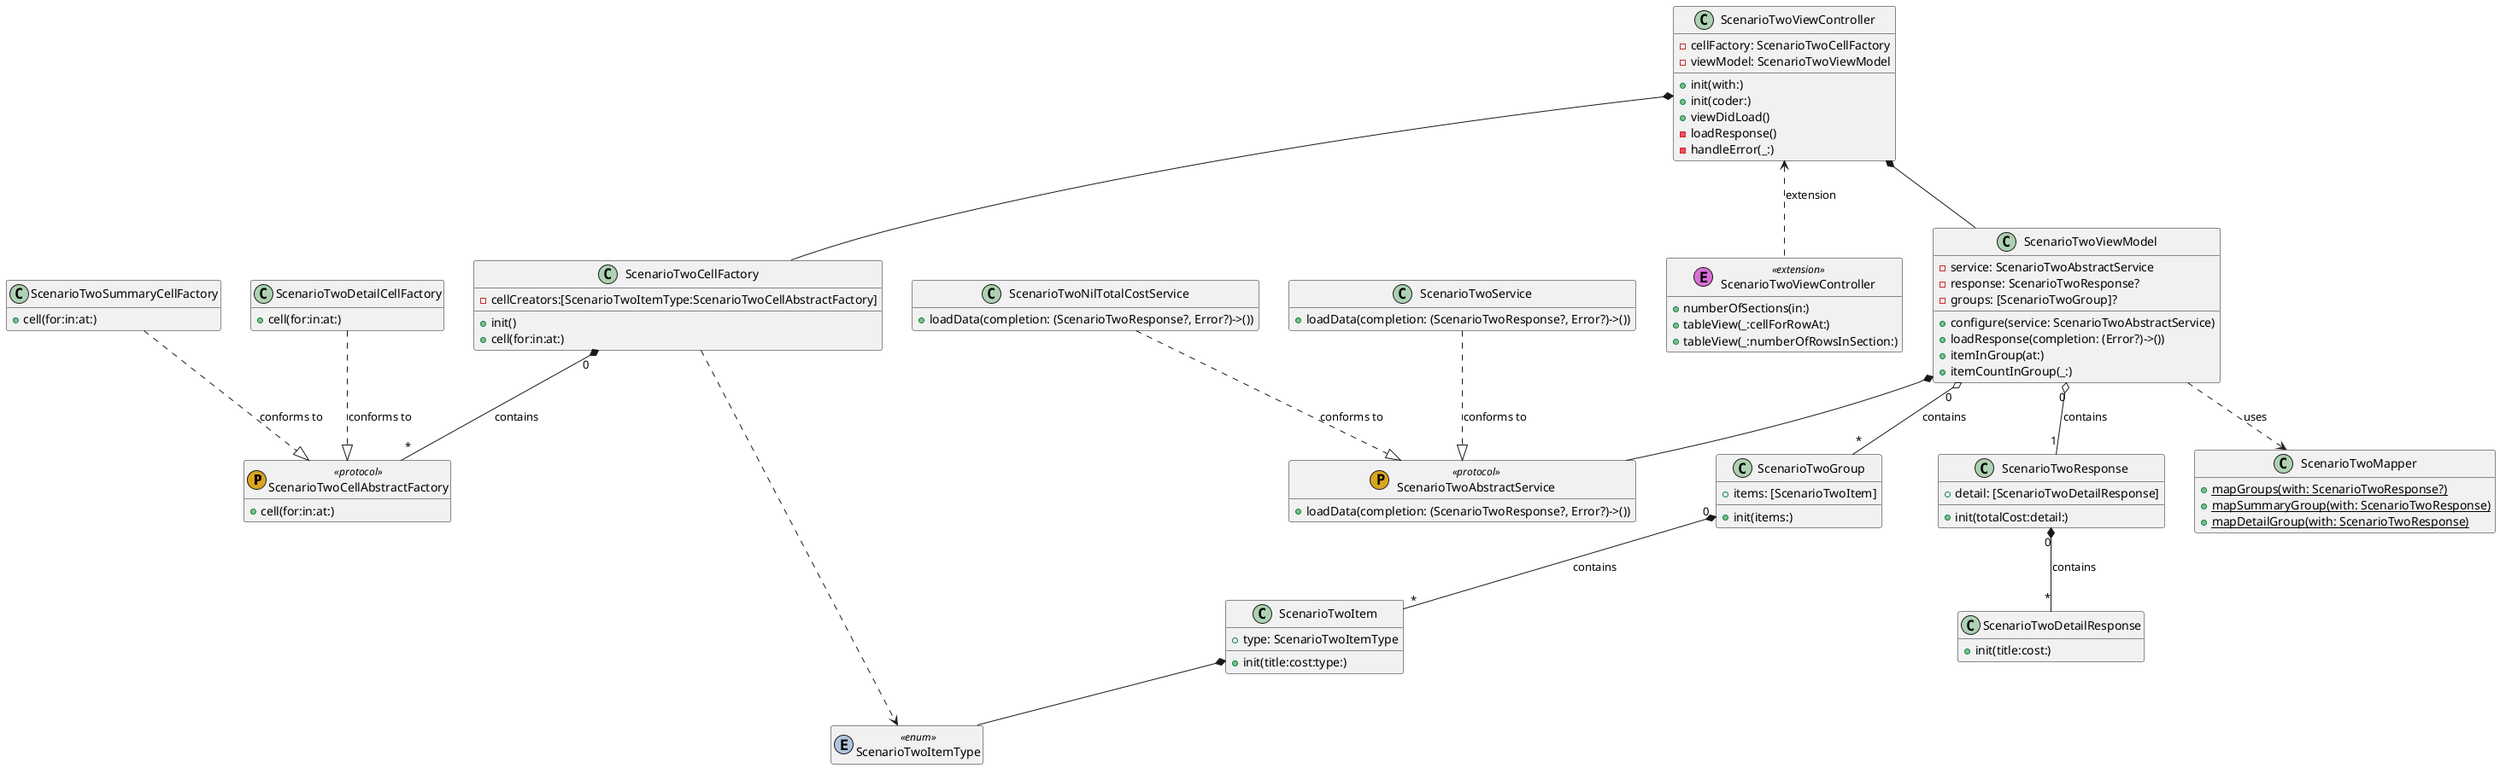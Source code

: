 @startuml ScenarioTwo

' STYLE START
hide empty members
skinparam shadowing false
' STYLE END
class "ScenarioTwoCellAbstractFactory" as ScenarioTwoCellAbstractFactory << (P,GoldenRod) protocol >> {
    +cell(for:in:at:)

}
class "ScenarioTwoSummaryCellFactory" as ScenarioTwoSummaryCellFactory {
    +cell(for:in:at:)

}
class "ScenarioTwoDetailCellFactory" as ScenarioTwoDetailCellFactory {
    +cell(for:in:at:)

}
class "ScenarioTwoCellFactory" as ScenarioTwoCellFactory {
    -cellCreators:[ScenarioTwoItemType:ScenarioTwoCellAbstractFactory]
    +init()
    +cell(for:in:at:)
}

ScenarioTwoSummaryCellFactory ..|> ScenarioTwoCellAbstractFactory : conforms to
ScenarioTwoDetailCellFactory ..|> ScenarioTwoCellAbstractFactory : conforms to
ScenarioTwoCellFactory "0" *-- "*" ScenarioTwoCellAbstractFactory : contains
ScenarioTwoCellFactory ..> ScenarioTwoItemType

' STYLE START
hide empty members
skinparam shadowing false
' STYLE END
class "ScenarioTwoMapper" as ScenarioTwoMapper {
    +{static} mapGroups(with: ScenarioTwoResponse?)
    +{static} mapSummaryGroup(with: ScenarioTwoResponse)
    +{static} mapDetailGroup(with: ScenarioTwoResponse)
}
class "ScenarioTwoItemType" as ScenarioTwoItemType << (E,LightSteelBlue) enum >> {

}
class "ScenarioTwoGroup" as ScenarioTwoGroup {
    +items: [ScenarioTwoItem]
    +init(items:)

}
class "ScenarioTwoItem" as ScenarioTwoItem {
    +type: ScenarioTwoItemType
    +init(title:cost:type:)

}

ScenarioTwoGroup "0" *-- "*" ScenarioTwoItem : contains
ScenarioTwoItem *-- ScenarioTwoItemType

' STYLE START
hide empty members
skinparam shadowing false
' STYLE END
class "ScenarioTwoViewController" as ScenarioTwoViewController {
    -cellFactory: ScenarioTwoCellFactory
    -viewModel: ScenarioTwoViewModel
    +init(with:)
    +init(coder:)
    +viewDidLoad()
    -loadResponse()
    -handleError(_:)

}
class "ScenarioTwoViewController" as ScenarioTwoViewController1 << (E,orchid) extension >> {
    +numberOfSections(in:)
    +tableView(_:cellForRowAt:)
    +tableView(_:numberOfRowsInSection:)

}

ScenarioTwoViewController <.. ScenarioTwoViewController1 : extension
ScenarioTwoViewController *-- ScenarioTwoCellFactory
ScenarioTwoViewController *-- ScenarioTwoViewModel

' STYLE START
hide empty members
skinparam shadowing false
' STYLE END
class "ScenarioTwoViewModel" as ScenarioTwoViewModel {
    -service: ScenarioTwoAbstractService
    -response: ScenarioTwoResponse?
    -groups: [ScenarioTwoGroup]?
    +configure(service: ScenarioTwoAbstractService)
    +loadResponse(completion: (Error?)->())
    +itemInGroup(at:)
    +itemCountInGroup(_:)

}

ScenarioTwoViewModel *-- ScenarioTwoAbstractService
ScenarioTwoViewModel "0" o-- "*" ScenarioTwoGroup : contains
ScenarioTwoViewModel "0" o-- "1" ScenarioTwoResponse : contains
ScenarioTwoViewModel ..> ScenarioTwoMapper : uses

' STYLE START
hide empty members
skinparam shadowing false
' STYLE END
class "ScenarioTwoAbstractService" as ScenarioTwoAbstractService << (P,GoldenRod) protocol >> {
    +loadData(completion: (ScenarioTwoResponse?, Error?)->())

}
class "ScenarioTwoService" as ScenarioTwoService {
    +loadData(completion: (ScenarioTwoResponse?, Error?)->())

}
class "ScenarioTwoNilTotalCostService" as ScenarioTwoNilTotalCostService {
    +loadData(completion: (ScenarioTwoResponse?, Error?)->())

}
class "ScenarioTwoResponse" as ScenarioTwoResponse {
    +detail: [ScenarioTwoDetailResponse]
    +init(totalCost:detail:)

}
class "ScenarioTwoDetailResponse" as ScenarioTwoDetailResponse {
    +init(title:cost:)

}

ScenarioTwoService ..|> ScenarioTwoAbstractService : conforms to
ScenarioTwoNilTotalCostService ..|> ScenarioTwoAbstractService : conforms to
ScenarioTwoResponse "0" *-- "*" ScenarioTwoDetailResponse : contains

@enduml
